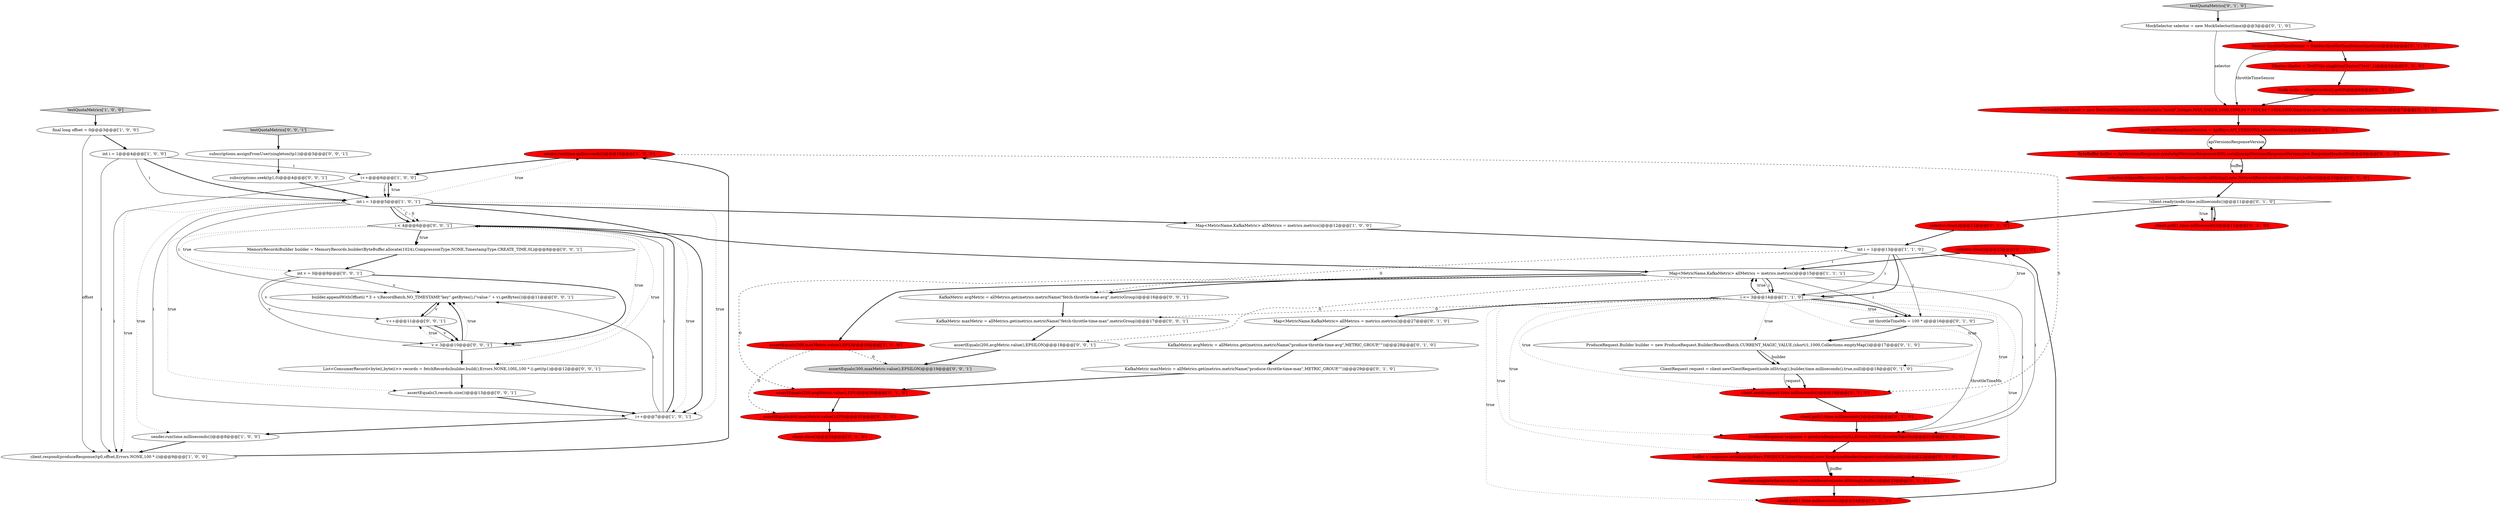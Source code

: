 digraph {
18 [style = filled, label = "selector.clear()@@@25@@@['0', '1', '0']", fillcolor = red, shape = ellipse image = "AAA1AAABBB2BBB"];
10 [style = filled, label = "sender.run(time.milliseconds())@@@10@@@['1', '0', '0']", fillcolor = red, shape = ellipse image = "AAA1AAABBB1BBB"];
8 [style = filled, label = "Map<MetricName,KafkaMetric> allMetrics = metrics.metrics()@@@15@@@['1', '1', '1']", fillcolor = white, shape = ellipse image = "AAA0AAABBB1BBB"];
38 [style = filled, label = "ProduceResponse response = produceResponse(tp0,i,Errors.NONE,throttleTimeMs)@@@21@@@['0', '1', '0']", fillcolor = red, shape = ellipse image = "AAA1AAABBB2BBB"];
45 [style = filled, label = "int v = 0@@@9@@@['0', '0', '1']", fillcolor = white, shape = ellipse image = "AAA0AAABBB3BBB"];
0 [style = filled, label = "final long offset = 0@@@3@@@['1', '0', '0']", fillcolor = white, shape = ellipse image = "AAA0AAABBB1BBB"];
55 [style = filled, label = "i < 4@@@6@@@['0', '0', '1']", fillcolor = white, shape = diamond image = "AAA0AAABBB3BBB"];
25 [style = filled, label = "selector.clear()@@@12@@@['0', '1', '0']", fillcolor = red, shape = ellipse image = "AAA1AAABBB2BBB"];
35 [style = filled, label = "Map<MetricName,KafkaMetric> allMetrics = metrics.metrics()@@@27@@@['0', '1', '0']", fillcolor = white, shape = ellipse image = "AAA0AAABBB2BBB"];
16 [style = filled, label = "ClientRequest request = client.newClientRequest(node.idString(),builder,time.milliseconds(),true,null)@@@18@@@['0', '1', '0']", fillcolor = white, shape = ellipse image = "AAA0AAABBB2BBB"];
42 [style = filled, label = "KafkaMetric avgMetric = allMetrics.get(metrics.metricName(\"fetch-throttle-time-avg\",metricGroup))@@@16@@@['0', '0', '1']", fillcolor = white, shape = ellipse image = "AAA0AAABBB3BBB"];
52 [style = filled, label = "assertEquals(3,records.size())@@@13@@@['0', '0', '1']", fillcolor = white, shape = ellipse image = "AAA0AAABBB3BBB"];
40 [style = filled, label = "NetworkClient client = new NetworkClient(selector,metadata,\"mock\",Integer.MAX_VALUE,1000,1000,64 * 1024,64 * 1024,1000,time,true,new ApiVersions(),throttleTimeSensor)@@@7@@@['0', '1', '0']", fillcolor = red, shape = ellipse image = "AAA1AAABBB2BBB"];
14 [style = filled, label = "Cluster cluster = TestUtils.singletonCluster(\"test\",1)@@@5@@@['0', '1', '0']", fillcolor = red, shape = ellipse image = "AAA1AAABBB2BBB"];
13 [style = filled, label = "client.respond(produceResponse(tp0,offset,Errors.NONE,100 * i))@@@9@@@['1', '0', '0']", fillcolor = white, shape = ellipse image = "AAA0AAABBB1BBB"];
15 [style = filled, label = "selector.delayedReceive(new DelayedReceive(node.idString(),new NetworkReceive(node.idString(),buffer)))@@@10@@@['0', '1', '0']", fillcolor = red, shape = ellipse image = "AAA1AAABBB2BBB"];
7 [style = filled, label = "sender.run(time.milliseconds())@@@8@@@['1', '0', '0']", fillcolor = white, shape = ellipse image = "AAA0AAABBB1BBB"];
37 [style = filled, label = "assertEquals(400,maxMetric.value(),EPS)@@@31@@@['0', '1', '0']", fillcolor = red, shape = ellipse image = "AAA1AAABBB2BBB"];
3 [style = filled, label = "i++@@@7@@@['1', '0', '1']", fillcolor = white, shape = ellipse image = "AAA0AAABBB1BBB"];
27 [style = filled, label = "short apiVersionsResponseVersion = ApiKeys.API_VERSIONS.latestVersion()@@@8@@@['0', '1', '0']", fillcolor = red, shape = ellipse image = "AAA1AAABBB2BBB"];
39 [style = filled, label = "client.send(request,time.milliseconds())@@@19@@@['0', '1', '0']", fillcolor = red, shape = ellipse image = "AAA1AAABBB2BBB"];
48 [style = filled, label = "MemoryRecordsBuilder builder = MemoryRecords.builder(ByteBuffer.allocate(1024),CompressionType.NONE,TimestampType.CREATE_TIME,0L)@@@8@@@['0', '0', '1']", fillcolor = white, shape = ellipse image = "AAA0AAABBB3BBB"];
4 [style = filled, label = "i++@@@6@@@['1', '0', '0']", fillcolor = white, shape = ellipse image = "AAA0AAABBB1BBB"];
33 [style = filled, label = "client.poll(1,time.milliseconds())@@@11@@@['0', '1', '0']", fillcolor = red, shape = ellipse image = "AAA1AAABBB2BBB"];
20 [style = filled, label = "buffer = response.serialize(ApiKeys.PRODUCE.latestVersion(),new ResponseHeader(request.correlationId()))@@@22@@@['0', '1', '0']", fillcolor = red, shape = ellipse image = "AAA1AAABBB2BBB"];
51 [style = filled, label = "testQuotaMetrics['0', '0', '1']", fillcolor = lightgray, shape = diamond image = "AAA0AAABBB3BBB"];
56 [style = filled, label = "builder.appendWithOffset(i * 3 + v,RecordBatch.NO_TIMESTAMP,\"key\".getBytes(),(\"value-\" + v).getBytes())@@@11@@@['0', '0', '1']", fillcolor = white, shape = ellipse image = "AAA0AAABBB3BBB"];
31 [style = filled, label = "KafkaMetric avgMetric = allMetrics.get(metrics.metricName(\"produce-throttle-time-avg\",METRIC_GROUP,\"\"))@@@28@@@['0', '1', '0']", fillcolor = white, shape = ellipse image = "AAA0AAABBB2BBB"];
28 [style = filled, label = "KafkaMetric maxMetric = allMetrics.get(metrics.metricName(\"produce-throttle-time-max\",METRIC_GROUP,\"\"))@@@29@@@['0', '1', '0']", fillcolor = white, shape = ellipse image = "AAA0AAABBB2BBB"];
54 [style = filled, label = "assertEquals(200,avgMetric.value(),EPSILON)@@@18@@@['0', '0', '1']", fillcolor = white, shape = ellipse image = "AAA0AAABBB3BBB"];
50 [style = filled, label = "subscriptions.assignFromUser(singleton(tp1))@@@3@@@['0', '0', '1']", fillcolor = white, shape = ellipse image = "AAA0AAABBB3BBB"];
12 [style = filled, label = "int i = 1@@@13@@@['1', '1', '0']", fillcolor = white, shape = ellipse image = "AAA0AAABBB1BBB"];
41 [style = filled, label = "int throttleTimeMs = 100 * i@@@16@@@['0', '1', '0']", fillcolor = white, shape = ellipse image = "AAA0AAABBB2BBB"];
24 [style = filled, label = "MockSelector selector = new MockSelector(time)@@@3@@@['0', '1', '0']", fillcolor = white, shape = ellipse image = "AAA0AAABBB2BBB"];
2 [style = filled, label = "int i = 1@@@4@@@['1', '0', '0']", fillcolor = white, shape = ellipse image = "AAA0AAABBB1BBB"];
26 [style = filled, label = "Sensor throttleTimeSensor = Sender.throttleTimeSensor(metrics)@@@4@@@['0', '1', '0']", fillcolor = red, shape = ellipse image = "AAA1AAABBB2BBB"];
47 [style = filled, label = "assertEquals(300,maxMetric.value(),EPSILON)@@@19@@@['0', '0', '1']", fillcolor = lightgray, shape = ellipse image = "AAA0AAABBB3BBB"];
36 [style = filled, label = "ByteBuffer buffer = ApiVersionsResponse.createApiVersionsResponse(400).serialize(apiVersionsResponseVersion,new ResponseHeader(0))@@@9@@@['0', '1', '0']", fillcolor = red, shape = ellipse image = "AAA1AAABBB2BBB"];
5 [style = filled, label = "assertEquals(300,maxMetric.value(),EPS)@@@16@@@['1', '0', '0']", fillcolor = red, shape = ellipse image = "AAA1AAABBB1BBB"];
49 [style = filled, label = "v < 3@@@10@@@['0', '0', '1']", fillcolor = white, shape = diamond image = "AAA0AAABBB3BBB"];
1 [style = filled, label = "int i = 1@@@5@@@['1', '0', '1']", fillcolor = white, shape = ellipse image = "AAA0AAABBB1BBB"];
43 [style = filled, label = "subscriptions.seek(tp1,0)@@@4@@@['0', '0', '1']", fillcolor = white, shape = ellipse image = "AAA0AAABBB3BBB"];
44 [style = filled, label = "List<ConsumerRecord<byte((,byte((>> records = fetchRecords(builder.build(),Errors.NONE,100L,100 * i).get(tp1)@@@12@@@['0', '0', '1']", fillcolor = white, shape = ellipse image = "AAA0AAABBB3BBB"];
21 [style = filled, label = "client.close()@@@32@@@['0', '1', '0']", fillcolor = red, shape = ellipse image = "AAA1AAABBB2BBB"];
11 [style = filled, label = "Map<MetricName,KafkaMetric> allMetrics = metrics.metrics()@@@12@@@['1', '0', '0']", fillcolor = white, shape = ellipse image = "AAA0AAABBB1BBB"];
23 [style = filled, label = "client.poll(1,time.milliseconds())@@@24@@@['0', '1', '0']", fillcolor = red, shape = ellipse image = "AAA1AAABBB2BBB"];
17 [style = filled, label = "client.poll(1,time.milliseconds())@@@20@@@['0', '1', '0']", fillcolor = red, shape = ellipse image = "AAA1AAABBB2BBB"];
46 [style = filled, label = "v++@@@11@@@['0', '0', '1']", fillcolor = white, shape = ellipse image = "AAA0AAABBB3BBB"];
29 [style = filled, label = "Node node = cluster.nodes().get(0)@@@6@@@['0', '1', '0']", fillcolor = red, shape = ellipse image = "AAA1AAABBB2BBB"];
30 [style = filled, label = "ProduceRequest.Builder builder = new ProduceRequest.Builder(RecordBatch.CURRENT_MAGIC_VALUE,(short)1,1000,Collections.emptyMap())@@@17@@@['0', '1', '0']", fillcolor = white, shape = ellipse image = "AAA0AAABBB2BBB"];
19 [style = filled, label = "assertEquals(250,avgMetric.value(),EPS)@@@30@@@['0', '1', '0']", fillcolor = red, shape = ellipse image = "AAA1AAABBB2BBB"];
32 [style = filled, label = "testQuotaMetrics['0', '1', '0']", fillcolor = lightgray, shape = diamond image = "AAA0AAABBB2BBB"];
34 [style = filled, label = "selector.completeReceive(new NetworkReceive(node.idString(),buffer))@@@23@@@['0', '1', '0']", fillcolor = red, shape = ellipse image = "AAA1AAABBB2BBB"];
6 [style = filled, label = "testQuotaMetrics['1', '0', '0']", fillcolor = lightgray, shape = diamond image = "AAA0AAABBB1BBB"];
22 [style = filled, label = "!client.ready(node,time.milliseconds())@@@11@@@['0', '1', '0']", fillcolor = white, shape = diamond image = "AAA0AAABBB2BBB"];
53 [style = filled, label = "KafkaMetric maxMetric = allMetrics.get(metrics.metricName(\"fetch-throttle-time-max\",metricGroup))@@@17@@@['0', '0', '1']", fillcolor = white, shape = ellipse image = "AAA0AAABBB3BBB"];
9 [style = filled, label = "i <= 3@@@14@@@['1', '1', '0']", fillcolor = white, shape = diamond image = "AAA0AAABBB1BBB"];
1->55 [style = dashed, label="0"];
1->55 [style = bold, label=""];
24->40 [style = solid, label="selector"];
12->8 [style = solid, label="i"];
4->1 [style = solid, label="i"];
30->16 [style = solid, label="builder"];
53->54 [style = bold, label=""];
12->9 [style = bold, label=""];
9->35 [style = bold, label=""];
55->45 [style = dotted, label="true"];
1->3 [style = dotted, label="true"];
17->38 [style = bold, label=""];
0->13 [style = solid, label="offset"];
1->13 [style = dotted, label="true"];
55->48 [style = bold, label=""];
8->54 [style = dashed, label="0"];
51->50 [style = bold, label=""];
43->1 [style = bold, label=""];
49->56 [style = bold, label=""];
3->56 [style = solid, label="i"];
1->3 [style = solid, label="i"];
36->15 [style = solid, label="buffer"];
55->48 [style = dotted, label="true"];
9->41 [style = dotted, label="true"];
35->31 [style = bold, label=""];
22->25 [style = bold, label=""];
22->33 [style = bold, label=""];
50->43 [style = bold, label=""];
20->34 [style = bold, label=""];
26->14 [style = bold, label=""];
37->21 [style = bold, label=""];
56->46 [style = bold, label=""];
22->33 [style = dotted, label="true"];
11->12 [style = bold, label=""];
1->4 [style = dotted, label="true"];
9->8 [style = bold, label=""];
9->38 [style = dotted, label="true"];
1->11 [style = bold, label=""];
19->37 [style = bold, label=""];
9->8 [style = dotted, label="true"];
41->30 [style = bold, label=""];
3->55 [style = solid, label="i"];
3->7 [style = bold, label=""];
2->1 [style = solid, label="i"];
2->4 [style = solid, label="i"];
28->19 [style = bold, label=""];
29->40 [style = bold, label=""];
16->39 [style = bold, label=""];
55->44 [style = dotted, label="true"];
31->28 [style = bold, label=""];
8->38 [style = solid, label="i"];
49->46 [style = dotted, label="true"];
5->37 [style = dashed, label="0"];
13->10 [style = bold, label=""];
12->41 [style = solid, label="i"];
46->56 [style = solid, label="v"];
38->20 [style = bold, label=""];
1->10 [style = dotted, label="true"];
55->49 [style = dotted, label="true"];
10->39 [style = dashed, label="0"];
2->1 [style = bold, label=""];
49->44 [style = bold, label=""];
1->3 [style = bold, label=""];
2->13 [style = solid, label="i"];
27->36 [style = solid, label="apiVersionsResponseVersion"];
16->39 [style = solid, label="request"];
3->55 [style = bold, label=""];
15->22 [style = bold, label=""];
49->56 [style = dotted, label="true"];
24->26 [style = bold, label=""];
12->42 [style = dashed, label="0"];
1->55 [style = solid, label="i"];
39->17 [style = bold, label=""];
9->23 [style = dotted, label="true"];
40->27 [style = bold, label=""];
9->20 [style = dotted, label="true"];
14->29 [style = bold, label=""];
34->23 [style = bold, label=""];
4->1 [style = bold, label=""];
18->8 [style = bold, label=""];
9->16 [style = dotted, label="true"];
20->34 [style = solid, label="buffer"];
9->30 [style = dotted, label="true"];
23->18 [style = bold, label=""];
33->22 [style = bold, label=""];
7->13 [style = bold, label=""];
8->19 [style = dashed, label="0"];
1->56 [style = solid, label="i"];
12->9 [style = solid, label="i"];
26->40 [style = solid, label="throttleTimeSensor"];
27->36 [style = bold, label=""];
55->3 [style = dotted, label="true"];
5->47 [style = dashed, label="0"];
45->49 [style = bold, label=""];
9->17 [style = dotted, label="true"];
46->49 [style = bold, label=""];
0->2 [style = bold, label=""];
36->15 [style = bold, label=""];
41->38 [style = solid, label="throttleTimeMs"];
6->0 [style = bold, label=""];
8->9 [style = solid, label="i"];
8->41 [style = solid, label="i"];
4->13 [style = solid, label="i"];
55->52 [style = dotted, label="true"];
1->7 [style = dotted, label="true"];
9->41 [style = bold, label=""];
45->56 [style = solid, label="v"];
54->47 [style = bold, label=""];
48->45 [style = bold, label=""];
8->42 [style = bold, label=""];
8->5 [style = bold, label=""];
25->12 [style = bold, label=""];
9->34 [style = dotted, label="true"];
45->46 [style = solid, label="v"];
44->52 [style = bold, label=""];
8->9 [style = bold, label=""];
10->4 [style = bold, label=""];
45->49 [style = solid, label="v"];
9->39 [style = dotted, label="true"];
9->18 [style = dotted, label="true"];
46->49 [style = solid, label="v"];
52->3 [style = bold, label=""];
30->16 [style = bold, label=""];
9->53 [style = dashed, label="0"];
32->24 [style = bold, label=""];
55->8 [style = bold, label=""];
42->53 [style = bold, label=""];
12->38 [style = solid, label="i"];
}
